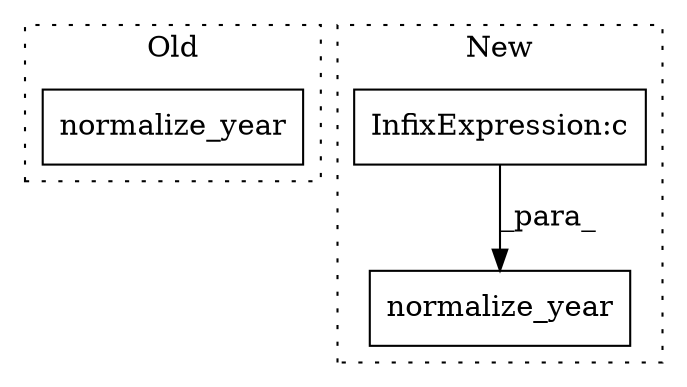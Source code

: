 digraph G {
subgraph cluster0 {
1 [label="normalize_year" a="32" s="18490,18515" l="15,1" shape="box"];
label = "Old";
style="dotted";
}
subgraph cluster1 {
2 [label="normalize_year" a="32" s="18474,18521" l="15,1" shape="box"];
3 [label="InfixExpression:c" a="27" s="18492" l="4" shape="box"];
label = "New";
style="dotted";
}
3 -> 2 [label="_para_"];
}